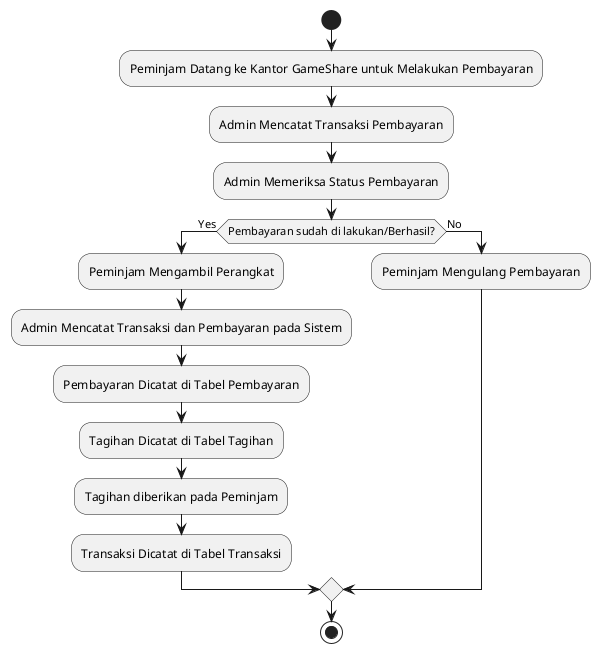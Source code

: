 @startuml flowchart
start

:Peminjam Datang ke Kantor GameShare untuk Melakukan Pembayaran;

:Admin Mencatat Transaksi Pembayaran;

:Admin Memeriksa Status Pembayaran;
if (Pembayaran sudah di lakukan/Berhasil?) then (Yes)
    :Peminjam Mengambil Perangkat;
    :Admin Mencatat Transaksi dan Pembayaran pada Sistem;


:Pembayaran Dicatat di Tabel Pembayaran;

:Tagihan Dicatat di Tabel Tagihan;

:Tagihan diberikan pada Peminjam;

:Transaksi Dicatat di Tabel Transaksi;

else (No)

    :Peminjam Mengulang Pembayaran;
endif

stop
@enduml
